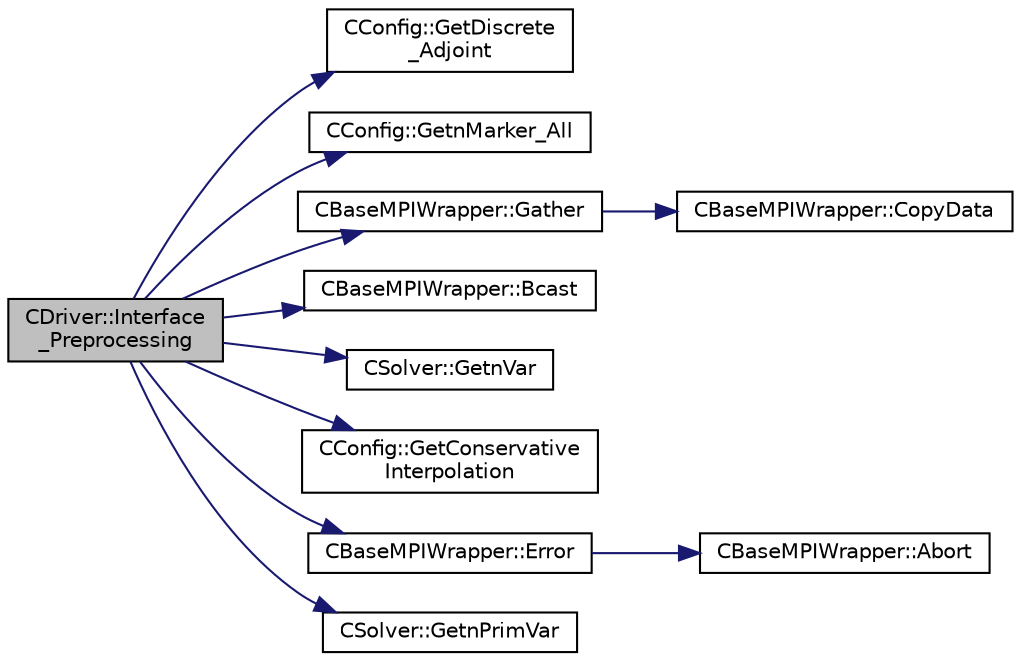 digraph "CDriver::Interface_Preprocessing"
{
  edge [fontname="Helvetica",fontsize="10",labelfontname="Helvetica",labelfontsize="10"];
  node [fontname="Helvetica",fontsize="10",shape=record];
  rankdir="LR";
  Node1677 [label="CDriver::Interface\l_Preprocessing",height=0.2,width=0.4,color="black", fillcolor="grey75", style="filled", fontcolor="black"];
  Node1677 -> Node1678 [color="midnightblue",fontsize="10",style="solid",fontname="Helvetica"];
  Node1678 [label="CConfig::GetDiscrete\l_Adjoint",height=0.2,width=0.4,color="black", fillcolor="white", style="filled",URL="$class_c_config.html#abe9f117dab934d76e518a9e8e40b142a",tooltip="Get the indicator whether we are solving an discrete adjoint problem. "];
  Node1677 -> Node1679 [color="midnightblue",fontsize="10",style="solid",fontname="Helvetica"];
  Node1679 [label="CConfig::GetnMarker_All",height=0.2,width=0.4,color="black", fillcolor="white", style="filled",URL="$class_c_config.html#a300c4884edfc0c2acf395036439004f4",tooltip="Get the total number of boundary markers including send/receive domains. "];
  Node1677 -> Node1680 [color="midnightblue",fontsize="10",style="solid",fontname="Helvetica"];
  Node1680 [label="CBaseMPIWrapper::Gather",height=0.2,width=0.4,color="black", fillcolor="white", style="filled",URL="$class_c_base_m_p_i_wrapper.html#a39e59958c13f7fefc74062ba2ff149f1"];
  Node1680 -> Node1681 [color="midnightblue",fontsize="10",style="solid",fontname="Helvetica"];
  Node1681 [label="CBaseMPIWrapper::CopyData",height=0.2,width=0.4,color="black", fillcolor="white", style="filled",URL="$class_c_base_m_p_i_wrapper.html#a4725cc1dd65b161b483e812a538a5e36"];
  Node1677 -> Node1682 [color="midnightblue",fontsize="10",style="solid",fontname="Helvetica"];
  Node1682 [label="CBaseMPIWrapper::Bcast",height=0.2,width=0.4,color="black", fillcolor="white", style="filled",URL="$class_c_base_m_p_i_wrapper.html#ae816a2f124ea5ae95337418462514df5"];
  Node1677 -> Node1683 [color="midnightblue",fontsize="10",style="solid",fontname="Helvetica"];
  Node1683 [label="CSolver::GetnVar",height=0.2,width=0.4,color="black", fillcolor="white", style="filled",URL="$class_c_solver.html#a65c22046b0cf1938ba22648912d04680",tooltip="Get the number of variables of the problem. "];
  Node1677 -> Node1684 [color="midnightblue",fontsize="10",style="solid",fontname="Helvetica"];
  Node1684 [label="CConfig::GetConservative\lInterpolation",height=0.2,width=0.4,color="black", fillcolor="white", style="filled",URL="$class_c_config.html#aac135ab4447a6308aa6c7e98e6142a25",tooltip="Get option of whether to use conservative interpolation between zones. "];
  Node1677 -> Node1685 [color="midnightblue",fontsize="10",style="solid",fontname="Helvetica"];
  Node1685 [label="CBaseMPIWrapper::Error",height=0.2,width=0.4,color="black", fillcolor="white", style="filled",URL="$class_c_base_m_p_i_wrapper.html#a04457c47629bda56704e6a8804833eeb"];
  Node1685 -> Node1686 [color="midnightblue",fontsize="10",style="solid",fontname="Helvetica"];
  Node1686 [label="CBaseMPIWrapper::Abort",height=0.2,width=0.4,color="black", fillcolor="white", style="filled",URL="$class_c_base_m_p_i_wrapper.html#a21ef5681e2acb532d345e9bab173ef07"];
  Node1677 -> Node1687 [color="midnightblue",fontsize="10",style="solid",fontname="Helvetica"];
  Node1687 [label="CSolver::GetnPrimVar",height=0.2,width=0.4,color="black", fillcolor="white", style="filled",URL="$class_c_solver.html#a42526e1f01fb256c65475aae0b193664",tooltip="Get the number of variables of the problem. "];
}

